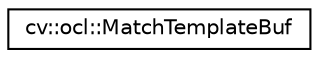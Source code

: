 digraph "Graphical Class Hierarchy"
{
 // LATEX_PDF_SIZE
  edge [fontname="Helvetica",fontsize="10",labelfontname="Helvetica",labelfontsize="10"];
  node [fontname="Helvetica",fontsize="10",shape=record];
  rankdir="LR";
  Node0 [label="cv::ocl::MatchTemplateBuf",height=0.2,width=0.4,color="black", fillcolor="white", style="filled",URL="$structcv_1_1ocl_1_1_match_template_buf.html",tooltip=" "];
}
